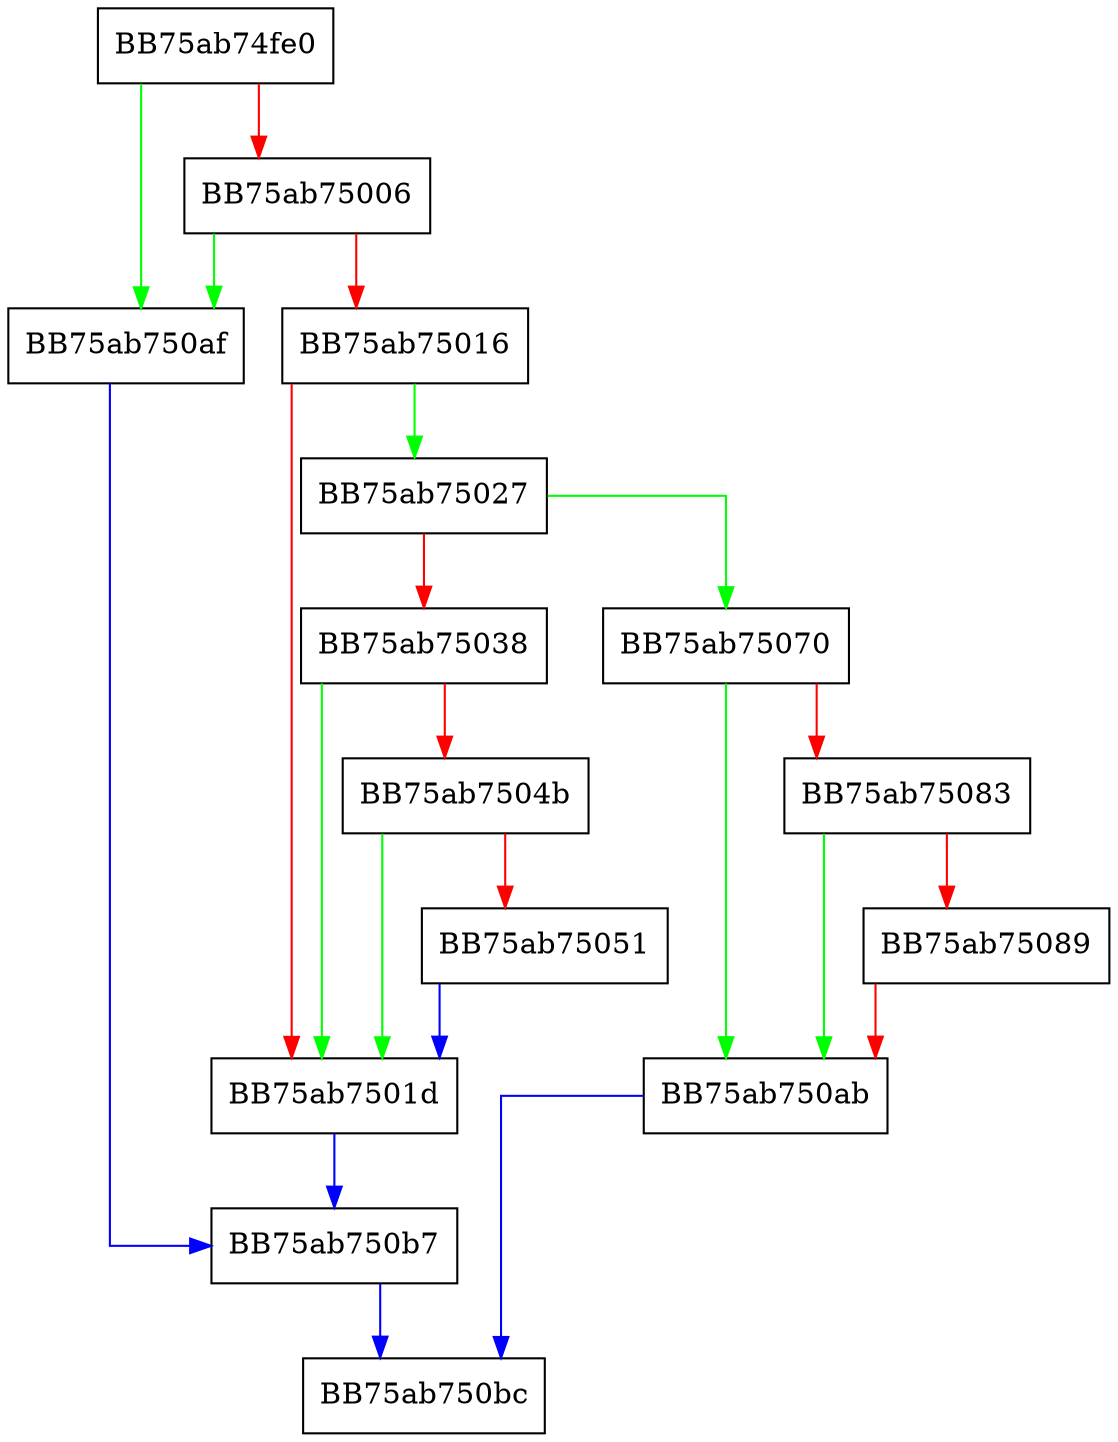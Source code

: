 digraph pfnGetDiagnosticConfig {
  node [shape="box"];
  graph [splines=ortho];
  BB75ab74fe0 -> BB75ab750af [color="green"];
  BB75ab74fe0 -> BB75ab75006 [color="red"];
  BB75ab75006 -> BB75ab750af [color="green"];
  BB75ab75006 -> BB75ab75016 [color="red"];
  BB75ab75016 -> BB75ab75027 [color="green"];
  BB75ab75016 -> BB75ab7501d [color="red"];
  BB75ab7501d -> BB75ab750b7 [color="blue"];
  BB75ab75027 -> BB75ab75070 [color="green"];
  BB75ab75027 -> BB75ab75038 [color="red"];
  BB75ab75038 -> BB75ab7501d [color="green"];
  BB75ab75038 -> BB75ab7504b [color="red"];
  BB75ab7504b -> BB75ab7501d [color="green"];
  BB75ab7504b -> BB75ab75051 [color="red"];
  BB75ab75051 -> BB75ab7501d [color="blue"];
  BB75ab75070 -> BB75ab750ab [color="green"];
  BB75ab75070 -> BB75ab75083 [color="red"];
  BB75ab75083 -> BB75ab750ab [color="green"];
  BB75ab75083 -> BB75ab75089 [color="red"];
  BB75ab75089 -> BB75ab750ab [color="red"];
  BB75ab750ab -> BB75ab750bc [color="blue"];
  BB75ab750af -> BB75ab750b7 [color="blue"];
  BB75ab750b7 -> BB75ab750bc [color="blue"];
}